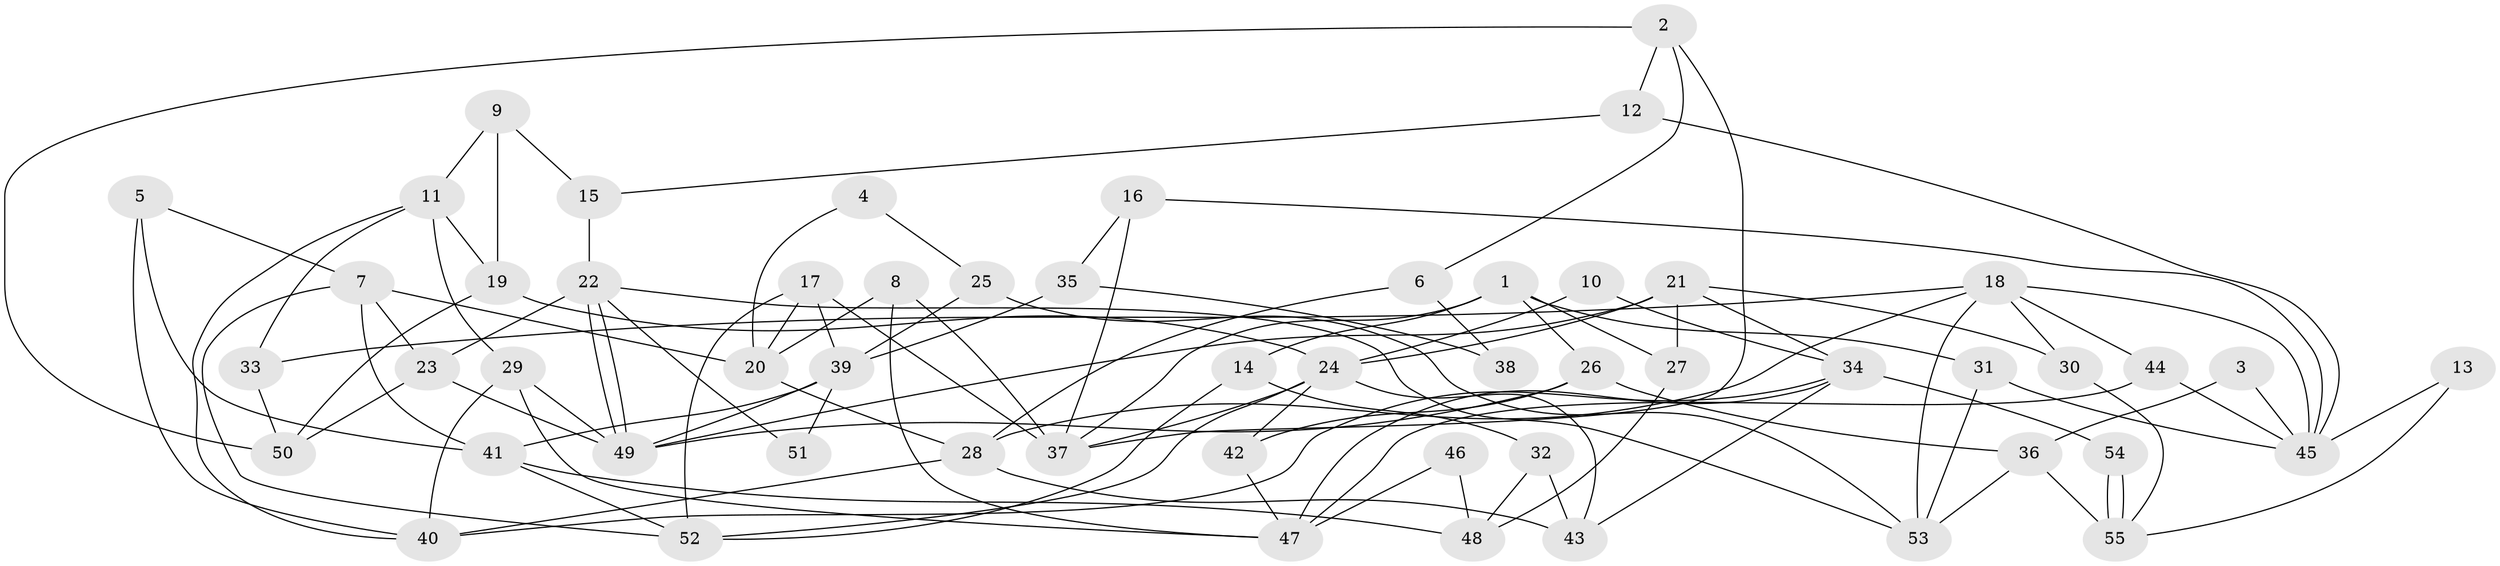// coarse degree distribution, {5: 0.21428571428571427, 4: 0.17857142857142858, 6: 0.32142857142857145, 3: 0.10714285714285714, 2: 0.03571428571428571, 7: 0.10714285714285714, 8: 0.03571428571428571}
// Generated by graph-tools (version 1.1) at 2025/37/03/04/25 23:37:12]
// undirected, 55 vertices, 110 edges
graph export_dot {
  node [color=gray90,style=filled];
  1;
  2;
  3;
  4;
  5;
  6;
  7;
  8;
  9;
  10;
  11;
  12;
  13;
  14;
  15;
  16;
  17;
  18;
  19;
  20;
  21;
  22;
  23;
  24;
  25;
  26;
  27;
  28;
  29;
  30;
  31;
  32;
  33;
  34;
  35;
  36;
  37;
  38;
  39;
  40;
  41;
  42;
  43;
  44;
  45;
  46;
  47;
  48;
  49;
  50;
  51;
  52;
  53;
  54;
  55;
  1 -- 27;
  1 -- 31;
  1 -- 14;
  1 -- 26;
  1 -- 37;
  2 -- 37;
  2 -- 50;
  2 -- 6;
  2 -- 12;
  3 -- 45;
  3 -- 36;
  4 -- 20;
  4 -- 25;
  5 -- 40;
  5 -- 41;
  5 -- 7;
  6 -- 28;
  6 -- 38;
  7 -- 20;
  7 -- 23;
  7 -- 41;
  7 -- 52;
  8 -- 37;
  8 -- 47;
  8 -- 20;
  9 -- 19;
  9 -- 11;
  9 -- 15;
  10 -- 34;
  10 -- 24;
  11 -- 33;
  11 -- 40;
  11 -- 19;
  11 -- 29;
  12 -- 15;
  12 -- 45;
  13 -- 45;
  13 -- 55;
  14 -- 52;
  14 -- 32;
  15 -- 22;
  16 -- 45;
  16 -- 37;
  16 -- 35;
  17 -- 39;
  17 -- 20;
  17 -- 37;
  17 -- 52;
  18 -- 44;
  18 -- 30;
  18 -- 28;
  18 -- 33;
  18 -- 45;
  18 -- 53;
  19 -- 24;
  19 -- 50;
  20 -- 28;
  21 -- 24;
  21 -- 49;
  21 -- 27;
  21 -- 30;
  21 -- 34;
  22 -- 23;
  22 -- 49;
  22 -- 49;
  22 -- 51;
  22 -- 53;
  23 -- 49;
  23 -- 50;
  24 -- 52;
  24 -- 37;
  24 -- 42;
  24 -- 43;
  25 -- 53;
  25 -- 39;
  26 -- 42;
  26 -- 36;
  26 -- 49;
  27 -- 48;
  28 -- 40;
  28 -- 43;
  29 -- 49;
  29 -- 40;
  29 -- 47;
  30 -- 55;
  31 -- 45;
  31 -- 53;
  32 -- 43;
  32 -- 48;
  33 -- 50;
  34 -- 43;
  34 -- 40;
  34 -- 47;
  34 -- 54;
  35 -- 39;
  35 -- 38;
  36 -- 53;
  36 -- 55;
  39 -- 41;
  39 -- 49;
  39 -- 51;
  41 -- 52;
  41 -- 48;
  42 -- 47;
  44 -- 47;
  44 -- 45;
  46 -- 47;
  46 -- 48;
  54 -- 55;
  54 -- 55;
}
